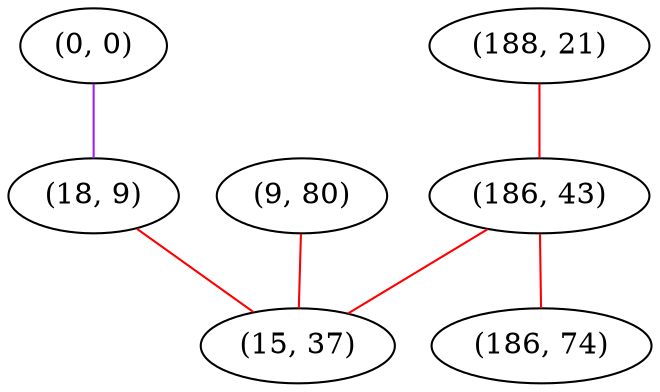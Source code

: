 graph "" {
"(0, 0)";
"(188, 21)";
"(9, 80)";
"(186, 43)";
"(18, 9)";
"(186, 74)";
"(15, 37)";
"(0, 0)" -- "(18, 9)"  [color=purple, key=0, weight=4];
"(188, 21)" -- "(186, 43)"  [color=red, key=0, weight=1];
"(9, 80)" -- "(15, 37)"  [color=red, key=0, weight=1];
"(186, 43)" -- "(15, 37)"  [color=red, key=0, weight=1];
"(186, 43)" -- "(186, 74)"  [color=red, key=0, weight=1];
"(18, 9)" -- "(15, 37)"  [color=red, key=0, weight=1];
}

